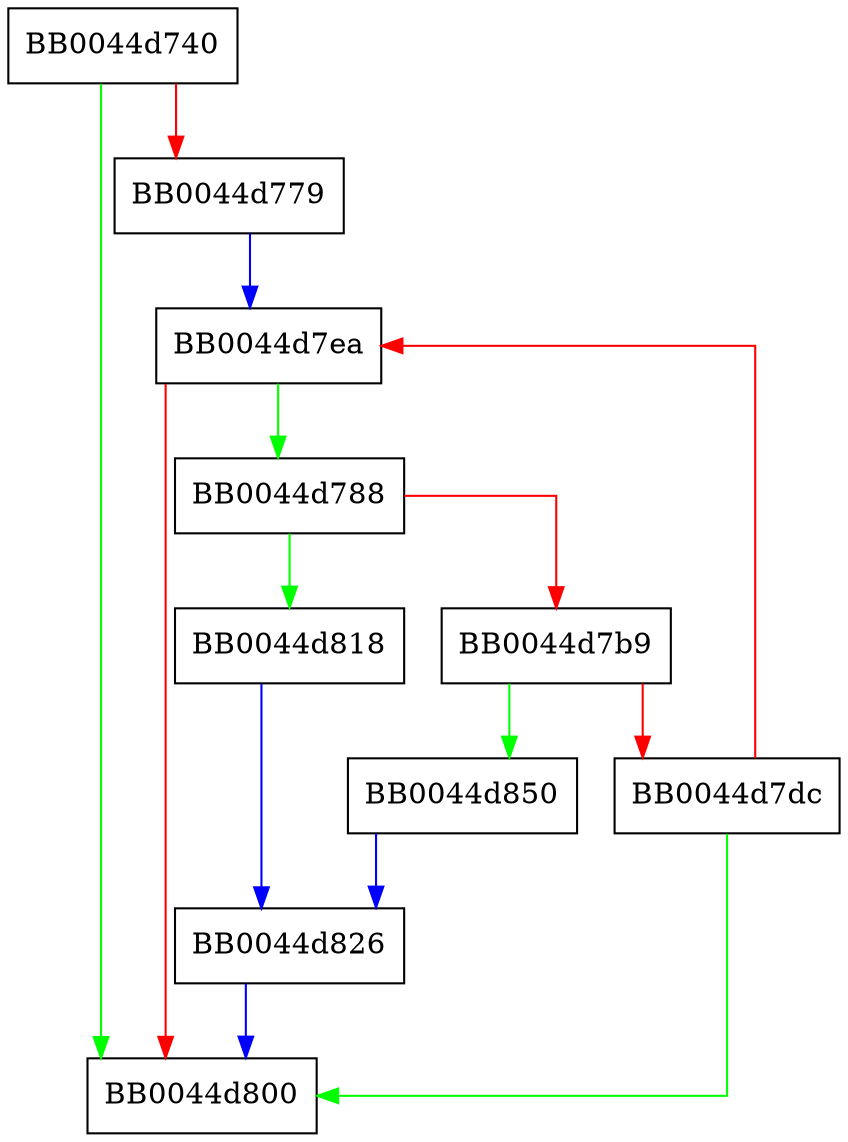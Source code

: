 digraph SM2_verify_loop {
  node [shape="box"];
  graph [splines=ortho];
  BB0044d740 -> BB0044d800 [color="green"];
  BB0044d740 -> BB0044d779 [color="red"];
  BB0044d779 -> BB0044d7ea [color="blue"];
  BB0044d788 -> BB0044d818 [color="green"];
  BB0044d788 -> BB0044d7b9 [color="red"];
  BB0044d7b9 -> BB0044d850 [color="green"];
  BB0044d7b9 -> BB0044d7dc [color="red"];
  BB0044d7dc -> BB0044d800 [color="green"];
  BB0044d7dc -> BB0044d7ea [color="red"];
  BB0044d7ea -> BB0044d788 [color="green"];
  BB0044d7ea -> BB0044d800 [color="red"];
  BB0044d818 -> BB0044d826 [color="blue"];
  BB0044d826 -> BB0044d800 [color="blue"];
  BB0044d850 -> BB0044d826 [color="blue"];
}